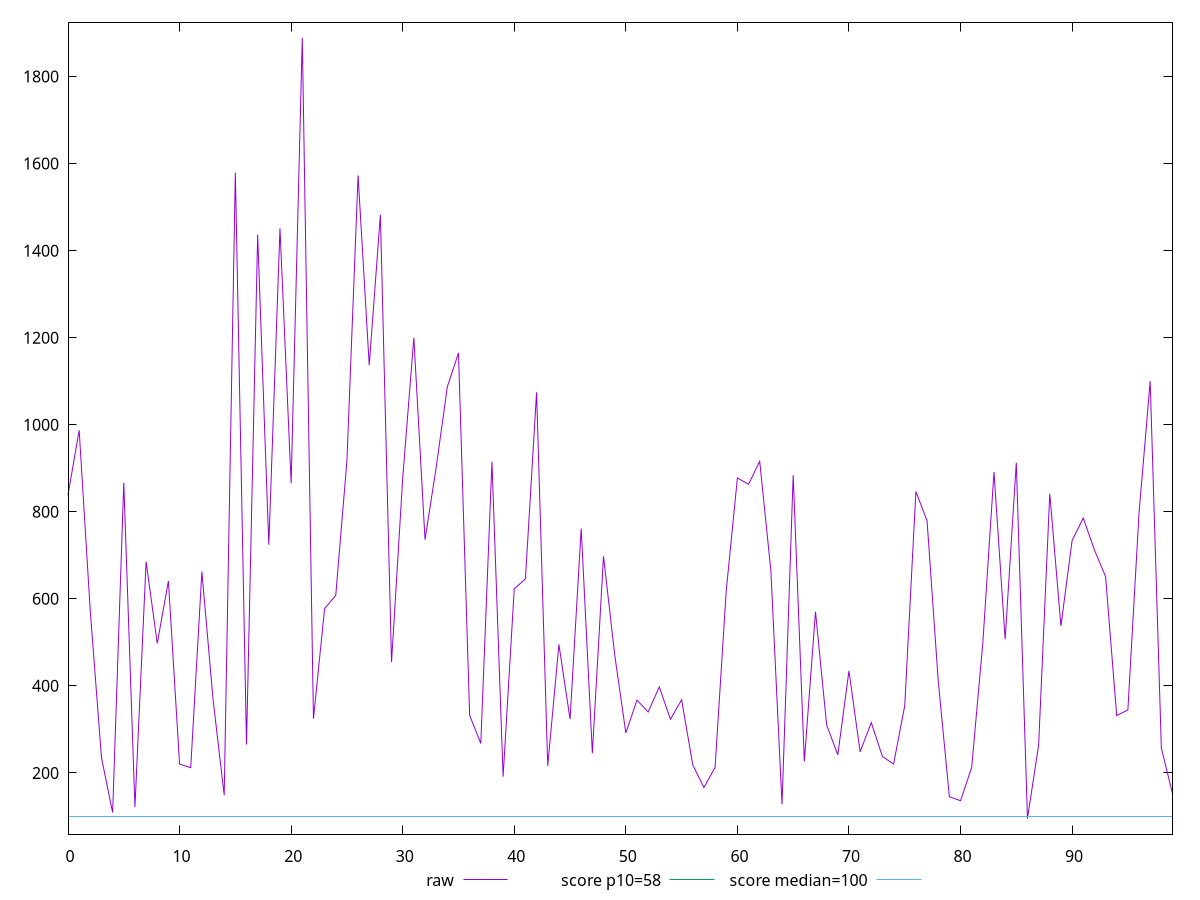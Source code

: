 reset

$raw <<EOF
0 838.4000000000015
1 987.200000000003
2 570.4000000000015
3 235.19999999999976
4 109.06666666666692
5 866.4000000000015
6 121.59999999999977
7 685.6
8 497.60000000000076
9 640.8000000000001
10 220.4
11 211.99999999999966
12 662.4000000000008
13 369.20000000000005
14 148.79999999999964
15 1579.2
16 265.1999999999993
17 1435.9999999999957
18 724
19 1451.200000000003
20 865.5999999999979
21 1888.8000000000025
22 324.4000000000004
23 577.600000000003
24 608
25 916.8000000000015
26 1572.7999999999986
27 1136.7999999999993
28 1482.3999999999987
29 454.40000000000003
30 876.7999999999979
31 1200.0000000000043
32 736.0000000000005
33 901.6
34 1087.1999999999994
35 1164.8
36 332.40000000000003
37 267.60000000000036
38 915.1999999999986
39 191.20000000000002
40 623.2000000000007
41 645.5999999999997
42 1074.4000000000015
43 216.4
44 495.2000000000007
45 323.6
46 761.6000000000015
47 245.2000000000004
48 697.6000000000008
49 471.9999999999986
50 292
51 367.2000000000007
52 340.00000000000074
53 397.59999999999854
54 323.1999999999997
55 368.00000000000074
56 218.40000000000038
57 166.4
58 212.8
59 618.3999999999986
60 877.6000000000008
61 863.1999999999986
62 916
63 664.8000000000001
64 128.00000000000037
65 884.0000000000015
66 226.39999999999856
67 570.3999999999993
68 310
69 241.60000000000025
70 434.40000000000003
71 248.40000000000038
72 315.5999999999997
73 237.60000000000002
74 220.4
75 354.4000000000008
76 846.4000000000015
77 779.2000000000007
78 412
79 145.20000000000002
80 135.99999999999977
81 212.80000000000024
82 499.20000000000005
83 891.2000000000015
84 506.8
85 912.8000000000001
86 95.20000000000024
87 263.60000000000036
88 841.6000000000015
89 537.6
90 733.6000000000015
91 785.6000000000008
92 712.4000000000008
93 651.1999999999994
94 331.60000000000036
95 344.8
96 796.7999999999979
97 1100
98 257.2000000000004
99 152.39999999999964
EOF

set key outside below
set xrange [0:99]
set yrange [59.3280000000002:1924.6720000000025]
set trange [59.3280000000002:1924.6720000000025]
set terminal svg size 640, 500 enhanced background rgb 'white'
set output "report_00015_2021-02-09T16-11-33.973Z/estimated-input-latency/samples/pages/raw/values.svg"

plot $raw title "raw" with line, \
     58 title "score p10=58", \
     100 title "score median=100"

reset
